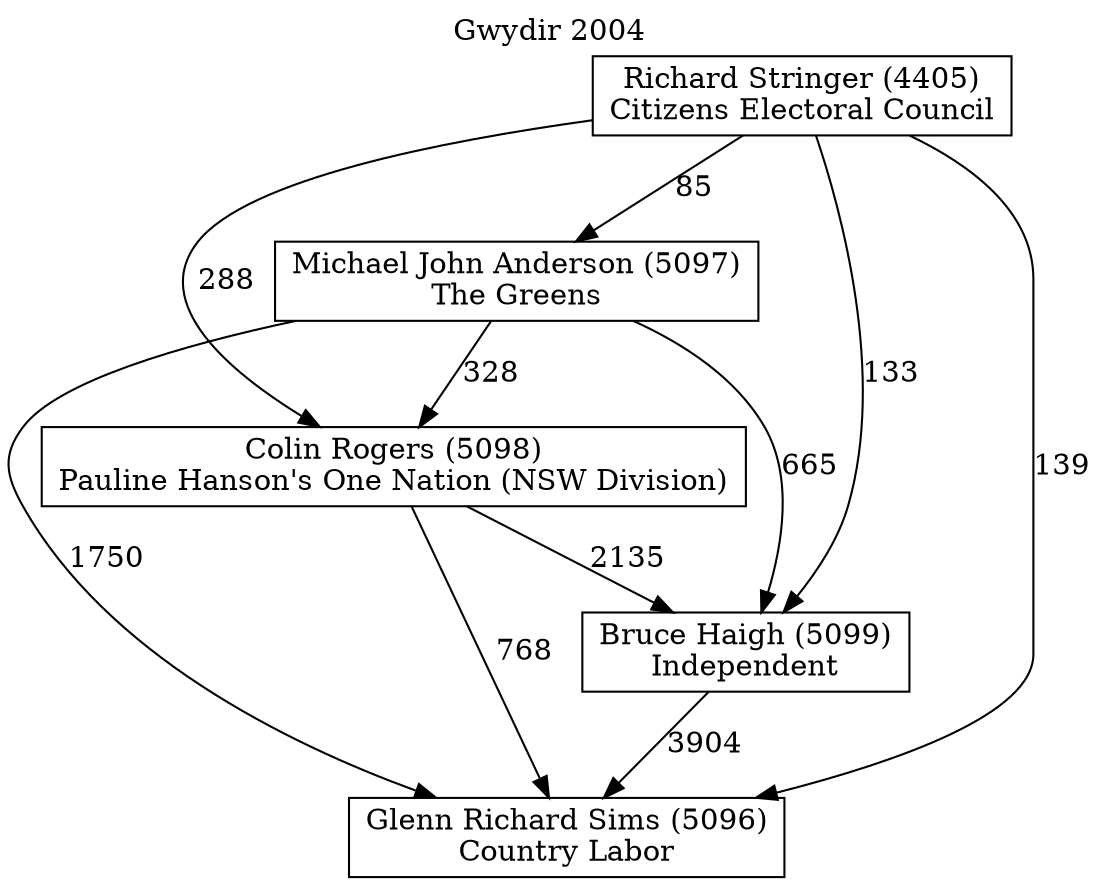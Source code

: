 // House preference flow
digraph "Glenn Richard Sims (5096)_Gwydir_2004" {
	graph [label="Gwydir 2004" labelloc=t mclimit=10]
	node [shape=box]
	"Glenn Richard Sims (5096)" [label="Glenn Richard Sims (5096)
Country Labor"]
	"Bruce Haigh (5099)" [label="Bruce Haigh (5099)
Independent"]
	"Colin Rogers (5098)" [label="Colin Rogers (5098)
Pauline Hanson's One Nation (NSW Division)"]
	"Michael John Anderson (5097)" [label="Michael John Anderson (5097)
The Greens"]
	"Richard Stringer (4405)" [label="Richard Stringer (4405)
Citizens Electoral Council"]
	"Bruce Haigh (5099)" -> "Glenn Richard Sims (5096)" [label=3904]
	"Colin Rogers (5098)" -> "Bruce Haigh (5099)" [label=2135]
	"Michael John Anderson (5097)" -> "Colin Rogers (5098)" [label=328]
	"Richard Stringer (4405)" -> "Michael John Anderson (5097)" [label=85]
	"Colin Rogers (5098)" -> "Glenn Richard Sims (5096)" [label=768]
	"Michael John Anderson (5097)" -> "Glenn Richard Sims (5096)" [label=1750]
	"Richard Stringer (4405)" -> "Glenn Richard Sims (5096)" [label=139]
	"Richard Stringer (4405)" -> "Colin Rogers (5098)" [label=288]
	"Michael John Anderson (5097)" -> "Bruce Haigh (5099)" [label=665]
	"Richard Stringer (4405)" -> "Bruce Haigh (5099)" [label=133]
}
